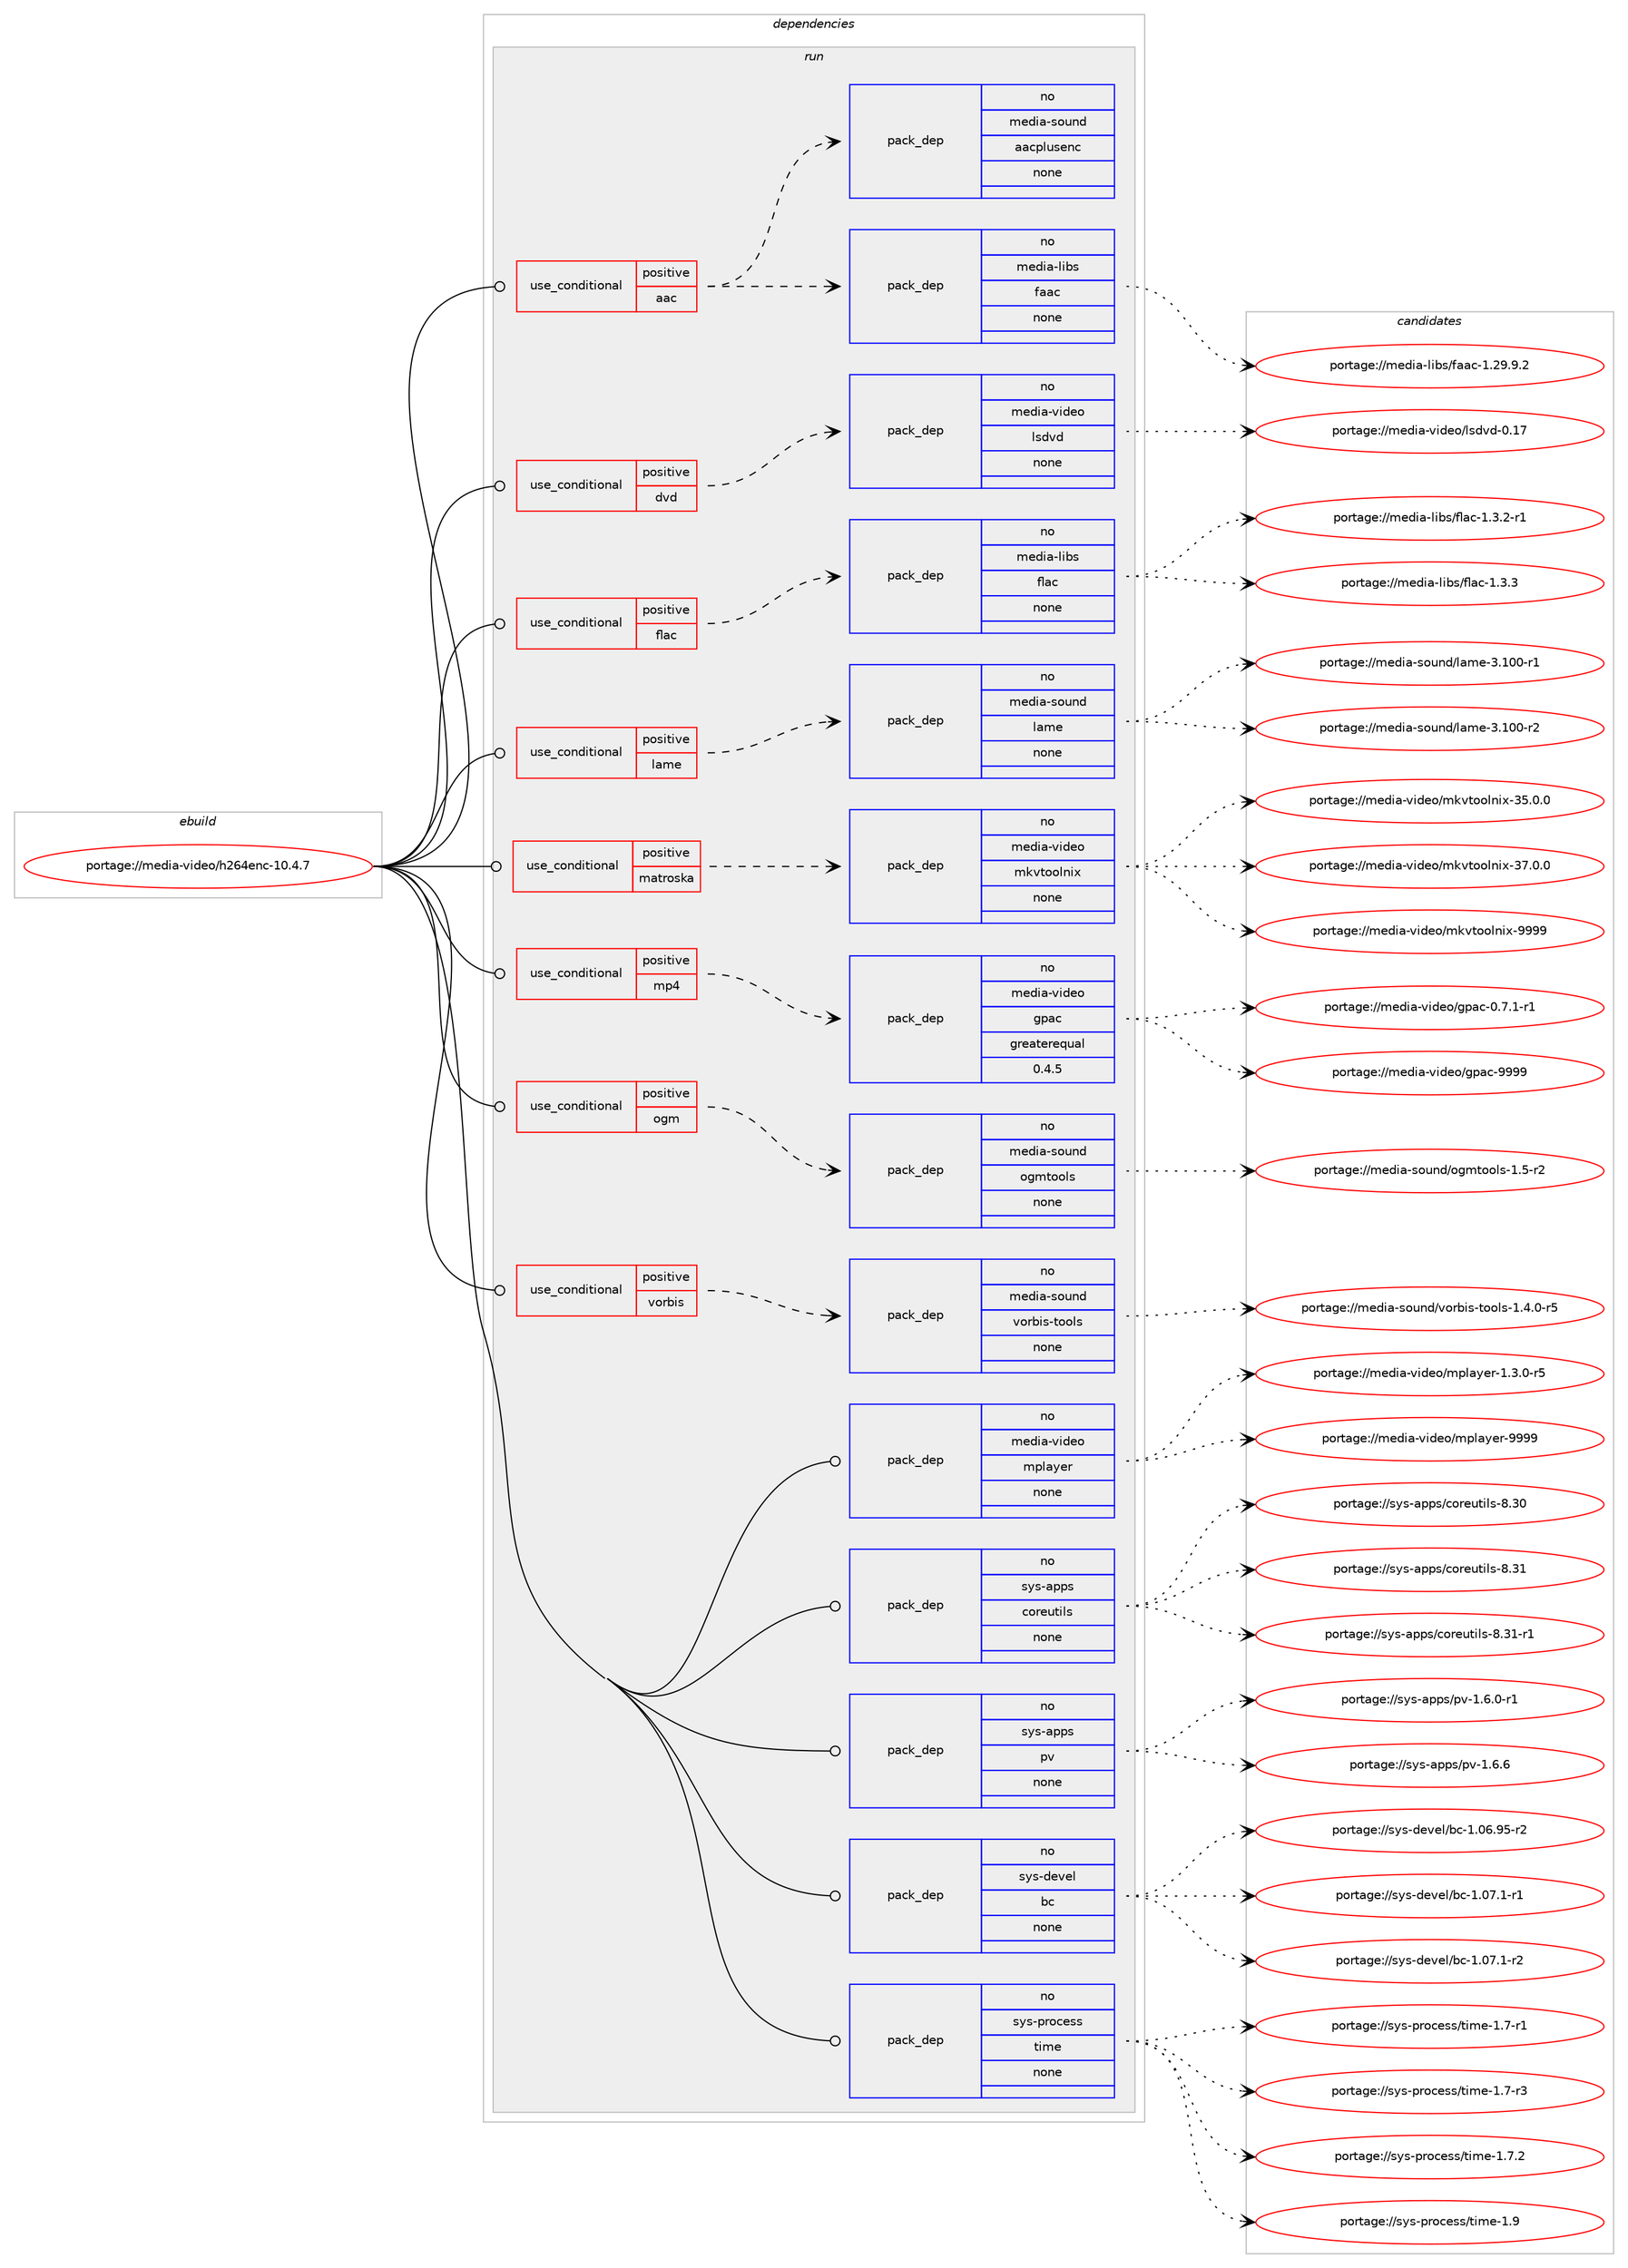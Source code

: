 digraph prolog {

# *************
# Graph options
# *************

newrank=true;
concentrate=true;
compound=true;
graph [rankdir=LR,fontname=Helvetica,fontsize=10,ranksep=1.5];#, ranksep=2.5, nodesep=0.2];
edge  [arrowhead=vee];
node  [fontname=Helvetica,fontsize=10];

# **********
# The ebuild
# **********

subgraph cluster_leftcol {
color=gray;
rank=same;
label=<<i>ebuild</i>>;
id [label="portage://media-video/h264enc-10.4.7", color=red, width=4, href="../media-video/h264enc-10.4.7.svg"];
}

# ****************
# The dependencies
# ****************

subgraph cluster_midcol {
color=gray;
label=<<i>dependencies</i>>;
subgraph cluster_compile {
fillcolor="#eeeeee";
style=filled;
label=<<i>compile</i>>;
}
subgraph cluster_compileandrun {
fillcolor="#eeeeee";
style=filled;
label=<<i>compile and run</i>>;
}
subgraph cluster_run {
fillcolor="#eeeeee";
style=filled;
label=<<i>run</i>>;
subgraph cond84795 {
dependency340528 [label=<<TABLE BORDER="0" CELLBORDER="1" CELLSPACING="0" CELLPADDING="4"><TR><TD ROWSPAN="3" CELLPADDING="10">use_conditional</TD></TR><TR><TD>positive</TD></TR><TR><TD>aac</TD></TR></TABLE>>, shape=none, color=red];
subgraph pack250156 {
dependency340529 [label=<<TABLE BORDER="0" CELLBORDER="1" CELLSPACING="0" CELLPADDING="4" WIDTH="220"><TR><TD ROWSPAN="6" CELLPADDING="30">pack_dep</TD></TR><TR><TD WIDTH="110">no</TD></TR><TR><TD>media-libs</TD></TR><TR><TD>faac</TD></TR><TR><TD>none</TD></TR><TR><TD></TD></TR></TABLE>>, shape=none, color=blue];
}
dependency340528:e -> dependency340529:w [weight=20,style="dashed",arrowhead="vee"];
subgraph pack250157 {
dependency340530 [label=<<TABLE BORDER="0" CELLBORDER="1" CELLSPACING="0" CELLPADDING="4" WIDTH="220"><TR><TD ROWSPAN="6" CELLPADDING="30">pack_dep</TD></TR><TR><TD WIDTH="110">no</TD></TR><TR><TD>media-sound</TD></TR><TR><TD>aacplusenc</TD></TR><TR><TD>none</TD></TR><TR><TD></TD></TR></TABLE>>, shape=none, color=blue];
}
dependency340528:e -> dependency340530:w [weight=20,style="dashed",arrowhead="vee"];
}
id:e -> dependency340528:w [weight=20,style="solid",arrowhead="odot"];
subgraph cond84796 {
dependency340531 [label=<<TABLE BORDER="0" CELLBORDER="1" CELLSPACING="0" CELLPADDING="4"><TR><TD ROWSPAN="3" CELLPADDING="10">use_conditional</TD></TR><TR><TD>positive</TD></TR><TR><TD>dvd</TD></TR></TABLE>>, shape=none, color=red];
subgraph pack250158 {
dependency340532 [label=<<TABLE BORDER="0" CELLBORDER="1" CELLSPACING="0" CELLPADDING="4" WIDTH="220"><TR><TD ROWSPAN="6" CELLPADDING="30">pack_dep</TD></TR><TR><TD WIDTH="110">no</TD></TR><TR><TD>media-video</TD></TR><TR><TD>lsdvd</TD></TR><TR><TD>none</TD></TR><TR><TD></TD></TR></TABLE>>, shape=none, color=blue];
}
dependency340531:e -> dependency340532:w [weight=20,style="dashed",arrowhead="vee"];
}
id:e -> dependency340531:w [weight=20,style="solid",arrowhead="odot"];
subgraph cond84797 {
dependency340533 [label=<<TABLE BORDER="0" CELLBORDER="1" CELLSPACING="0" CELLPADDING="4"><TR><TD ROWSPAN="3" CELLPADDING="10">use_conditional</TD></TR><TR><TD>positive</TD></TR><TR><TD>flac</TD></TR></TABLE>>, shape=none, color=red];
subgraph pack250159 {
dependency340534 [label=<<TABLE BORDER="0" CELLBORDER="1" CELLSPACING="0" CELLPADDING="4" WIDTH="220"><TR><TD ROWSPAN="6" CELLPADDING="30">pack_dep</TD></TR><TR><TD WIDTH="110">no</TD></TR><TR><TD>media-libs</TD></TR><TR><TD>flac</TD></TR><TR><TD>none</TD></TR><TR><TD></TD></TR></TABLE>>, shape=none, color=blue];
}
dependency340533:e -> dependency340534:w [weight=20,style="dashed",arrowhead="vee"];
}
id:e -> dependency340533:w [weight=20,style="solid",arrowhead="odot"];
subgraph cond84798 {
dependency340535 [label=<<TABLE BORDER="0" CELLBORDER="1" CELLSPACING="0" CELLPADDING="4"><TR><TD ROWSPAN="3" CELLPADDING="10">use_conditional</TD></TR><TR><TD>positive</TD></TR><TR><TD>lame</TD></TR></TABLE>>, shape=none, color=red];
subgraph pack250160 {
dependency340536 [label=<<TABLE BORDER="0" CELLBORDER="1" CELLSPACING="0" CELLPADDING="4" WIDTH="220"><TR><TD ROWSPAN="6" CELLPADDING="30">pack_dep</TD></TR><TR><TD WIDTH="110">no</TD></TR><TR><TD>media-sound</TD></TR><TR><TD>lame</TD></TR><TR><TD>none</TD></TR><TR><TD></TD></TR></TABLE>>, shape=none, color=blue];
}
dependency340535:e -> dependency340536:w [weight=20,style="dashed",arrowhead="vee"];
}
id:e -> dependency340535:w [weight=20,style="solid",arrowhead="odot"];
subgraph cond84799 {
dependency340537 [label=<<TABLE BORDER="0" CELLBORDER="1" CELLSPACING="0" CELLPADDING="4"><TR><TD ROWSPAN="3" CELLPADDING="10">use_conditional</TD></TR><TR><TD>positive</TD></TR><TR><TD>matroska</TD></TR></TABLE>>, shape=none, color=red];
subgraph pack250161 {
dependency340538 [label=<<TABLE BORDER="0" CELLBORDER="1" CELLSPACING="0" CELLPADDING="4" WIDTH="220"><TR><TD ROWSPAN="6" CELLPADDING="30">pack_dep</TD></TR><TR><TD WIDTH="110">no</TD></TR><TR><TD>media-video</TD></TR><TR><TD>mkvtoolnix</TD></TR><TR><TD>none</TD></TR><TR><TD></TD></TR></TABLE>>, shape=none, color=blue];
}
dependency340537:e -> dependency340538:w [weight=20,style="dashed",arrowhead="vee"];
}
id:e -> dependency340537:w [weight=20,style="solid",arrowhead="odot"];
subgraph cond84800 {
dependency340539 [label=<<TABLE BORDER="0" CELLBORDER="1" CELLSPACING="0" CELLPADDING="4"><TR><TD ROWSPAN="3" CELLPADDING="10">use_conditional</TD></TR><TR><TD>positive</TD></TR><TR><TD>mp4</TD></TR></TABLE>>, shape=none, color=red];
subgraph pack250162 {
dependency340540 [label=<<TABLE BORDER="0" CELLBORDER="1" CELLSPACING="0" CELLPADDING="4" WIDTH="220"><TR><TD ROWSPAN="6" CELLPADDING="30">pack_dep</TD></TR><TR><TD WIDTH="110">no</TD></TR><TR><TD>media-video</TD></TR><TR><TD>gpac</TD></TR><TR><TD>greaterequal</TD></TR><TR><TD>0.4.5</TD></TR></TABLE>>, shape=none, color=blue];
}
dependency340539:e -> dependency340540:w [weight=20,style="dashed",arrowhead="vee"];
}
id:e -> dependency340539:w [weight=20,style="solid",arrowhead="odot"];
subgraph cond84801 {
dependency340541 [label=<<TABLE BORDER="0" CELLBORDER="1" CELLSPACING="0" CELLPADDING="4"><TR><TD ROWSPAN="3" CELLPADDING="10">use_conditional</TD></TR><TR><TD>positive</TD></TR><TR><TD>ogm</TD></TR></TABLE>>, shape=none, color=red];
subgraph pack250163 {
dependency340542 [label=<<TABLE BORDER="0" CELLBORDER="1" CELLSPACING="0" CELLPADDING="4" WIDTH="220"><TR><TD ROWSPAN="6" CELLPADDING="30">pack_dep</TD></TR><TR><TD WIDTH="110">no</TD></TR><TR><TD>media-sound</TD></TR><TR><TD>ogmtools</TD></TR><TR><TD>none</TD></TR><TR><TD></TD></TR></TABLE>>, shape=none, color=blue];
}
dependency340541:e -> dependency340542:w [weight=20,style="dashed",arrowhead="vee"];
}
id:e -> dependency340541:w [weight=20,style="solid",arrowhead="odot"];
subgraph cond84802 {
dependency340543 [label=<<TABLE BORDER="0" CELLBORDER="1" CELLSPACING="0" CELLPADDING="4"><TR><TD ROWSPAN="3" CELLPADDING="10">use_conditional</TD></TR><TR><TD>positive</TD></TR><TR><TD>vorbis</TD></TR></TABLE>>, shape=none, color=red];
subgraph pack250164 {
dependency340544 [label=<<TABLE BORDER="0" CELLBORDER="1" CELLSPACING="0" CELLPADDING="4" WIDTH="220"><TR><TD ROWSPAN="6" CELLPADDING="30">pack_dep</TD></TR><TR><TD WIDTH="110">no</TD></TR><TR><TD>media-sound</TD></TR><TR><TD>vorbis-tools</TD></TR><TR><TD>none</TD></TR><TR><TD></TD></TR></TABLE>>, shape=none, color=blue];
}
dependency340543:e -> dependency340544:w [weight=20,style="dashed",arrowhead="vee"];
}
id:e -> dependency340543:w [weight=20,style="solid",arrowhead="odot"];
subgraph pack250165 {
dependency340545 [label=<<TABLE BORDER="0" CELLBORDER="1" CELLSPACING="0" CELLPADDING="4" WIDTH="220"><TR><TD ROWSPAN="6" CELLPADDING="30">pack_dep</TD></TR><TR><TD WIDTH="110">no</TD></TR><TR><TD>media-video</TD></TR><TR><TD>mplayer</TD></TR><TR><TD>none</TD></TR><TR><TD></TD></TR></TABLE>>, shape=none, color=blue];
}
id:e -> dependency340545:w [weight=20,style="solid",arrowhead="odot"];
subgraph pack250166 {
dependency340546 [label=<<TABLE BORDER="0" CELLBORDER="1" CELLSPACING="0" CELLPADDING="4" WIDTH="220"><TR><TD ROWSPAN="6" CELLPADDING="30">pack_dep</TD></TR><TR><TD WIDTH="110">no</TD></TR><TR><TD>sys-apps</TD></TR><TR><TD>coreutils</TD></TR><TR><TD>none</TD></TR><TR><TD></TD></TR></TABLE>>, shape=none, color=blue];
}
id:e -> dependency340546:w [weight=20,style="solid",arrowhead="odot"];
subgraph pack250167 {
dependency340547 [label=<<TABLE BORDER="0" CELLBORDER="1" CELLSPACING="0" CELLPADDING="4" WIDTH="220"><TR><TD ROWSPAN="6" CELLPADDING="30">pack_dep</TD></TR><TR><TD WIDTH="110">no</TD></TR><TR><TD>sys-apps</TD></TR><TR><TD>pv</TD></TR><TR><TD>none</TD></TR><TR><TD></TD></TR></TABLE>>, shape=none, color=blue];
}
id:e -> dependency340547:w [weight=20,style="solid",arrowhead="odot"];
subgraph pack250168 {
dependency340548 [label=<<TABLE BORDER="0" CELLBORDER="1" CELLSPACING="0" CELLPADDING="4" WIDTH="220"><TR><TD ROWSPAN="6" CELLPADDING="30">pack_dep</TD></TR><TR><TD WIDTH="110">no</TD></TR><TR><TD>sys-devel</TD></TR><TR><TD>bc</TD></TR><TR><TD>none</TD></TR><TR><TD></TD></TR></TABLE>>, shape=none, color=blue];
}
id:e -> dependency340548:w [weight=20,style="solid",arrowhead="odot"];
subgraph pack250169 {
dependency340549 [label=<<TABLE BORDER="0" CELLBORDER="1" CELLSPACING="0" CELLPADDING="4" WIDTH="220"><TR><TD ROWSPAN="6" CELLPADDING="30">pack_dep</TD></TR><TR><TD WIDTH="110">no</TD></TR><TR><TD>sys-process</TD></TR><TR><TD>time</TD></TR><TR><TD>none</TD></TR><TR><TD></TD></TR></TABLE>>, shape=none, color=blue];
}
id:e -> dependency340549:w [weight=20,style="solid",arrowhead="odot"];
}
}

# **************
# The candidates
# **************

subgraph cluster_choices {
rank=same;
color=gray;
label=<<i>candidates</i>>;

subgraph choice250156 {
color=black;
nodesep=1;
choiceportage10910110010597451081059811547102979799454946505746574650 [label="portage://media-libs/faac-1.29.9.2", color=red, width=4,href="../media-libs/faac-1.29.9.2.svg"];
dependency340529:e -> choiceportage10910110010597451081059811547102979799454946505746574650:w [style=dotted,weight="100"];
}
subgraph choice250157 {
color=black;
nodesep=1;
}
subgraph choice250158 {
color=black;
nodesep=1;
choiceportage1091011001059745118105100101111471081151001181004548464955 [label="portage://media-video/lsdvd-0.17", color=red, width=4,href="../media-video/lsdvd-0.17.svg"];
dependency340532:e -> choiceportage1091011001059745118105100101111471081151001181004548464955:w [style=dotted,weight="100"];
}
subgraph choice250159 {
color=black;
nodesep=1;
choiceportage1091011001059745108105981154710210897994549465146504511449 [label="portage://media-libs/flac-1.3.2-r1", color=red, width=4,href="../media-libs/flac-1.3.2-r1.svg"];
choiceportage109101100105974510810598115471021089799454946514651 [label="portage://media-libs/flac-1.3.3", color=red, width=4,href="../media-libs/flac-1.3.3.svg"];
dependency340534:e -> choiceportage1091011001059745108105981154710210897994549465146504511449:w [style=dotted,weight="100"];
dependency340534:e -> choiceportage109101100105974510810598115471021089799454946514651:w [style=dotted,weight="100"];
}
subgraph choice250160 {
color=black;
nodesep=1;
choiceportage109101100105974511511111711010047108971091014551464948484511449 [label="portage://media-sound/lame-3.100-r1", color=red, width=4,href="../media-sound/lame-3.100-r1.svg"];
choiceportage109101100105974511511111711010047108971091014551464948484511450 [label="portage://media-sound/lame-3.100-r2", color=red, width=4,href="../media-sound/lame-3.100-r2.svg"];
dependency340536:e -> choiceportage109101100105974511511111711010047108971091014551464948484511449:w [style=dotted,weight="100"];
dependency340536:e -> choiceportage109101100105974511511111711010047108971091014551464948484511450:w [style=dotted,weight="100"];
}
subgraph choice250161 {
color=black;
nodesep=1;
choiceportage10910110010597451181051001011114710910711811611111110811010512045515346484648 [label="portage://media-video/mkvtoolnix-35.0.0", color=red, width=4,href="../media-video/mkvtoolnix-35.0.0.svg"];
choiceportage10910110010597451181051001011114710910711811611111110811010512045515546484648 [label="portage://media-video/mkvtoolnix-37.0.0", color=red, width=4,href="../media-video/mkvtoolnix-37.0.0.svg"];
choiceportage1091011001059745118105100101111471091071181161111111081101051204557575757 [label="portage://media-video/mkvtoolnix-9999", color=red, width=4,href="../media-video/mkvtoolnix-9999.svg"];
dependency340538:e -> choiceportage10910110010597451181051001011114710910711811611111110811010512045515346484648:w [style=dotted,weight="100"];
dependency340538:e -> choiceportage10910110010597451181051001011114710910711811611111110811010512045515546484648:w [style=dotted,weight="100"];
dependency340538:e -> choiceportage1091011001059745118105100101111471091071181161111111081101051204557575757:w [style=dotted,weight="100"];
}
subgraph choice250162 {
color=black;
nodesep=1;
choiceportage10910110010597451181051001011114710311297994548465546494511449 [label="portage://media-video/gpac-0.7.1-r1", color=red, width=4,href="../media-video/gpac-0.7.1-r1.svg"];
choiceportage10910110010597451181051001011114710311297994557575757 [label="portage://media-video/gpac-9999", color=red, width=4,href="../media-video/gpac-9999.svg"];
dependency340540:e -> choiceportage10910110010597451181051001011114710311297994548465546494511449:w [style=dotted,weight="100"];
dependency340540:e -> choiceportage10910110010597451181051001011114710311297994557575757:w [style=dotted,weight="100"];
}
subgraph choice250163 {
color=black;
nodesep=1;
choiceportage109101100105974511511111711010047111103109116111111108115454946534511450 [label="portage://media-sound/ogmtools-1.5-r2", color=red, width=4,href="../media-sound/ogmtools-1.5-r2.svg"];
dependency340542:e -> choiceportage109101100105974511511111711010047111103109116111111108115454946534511450:w [style=dotted,weight="100"];
}
subgraph choice250164 {
color=black;
nodesep=1;
choiceportage10910110010597451151111171101004711811111498105115451161111111081154549465246484511453 [label="portage://media-sound/vorbis-tools-1.4.0-r5", color=red, width=4,href="../media-sound/vorbis-tools-1.4.0-r5.svg"];
dependency340544:e -> choiceportage10910110010597451151111171101004711811111498105115451161111111081154549465246484511453:w [style=dotted,weight="100"];
}
subgraph choice250165 {
color=black;
nodesep=1;
choiceportage109101100105974511810510010111147109112108971211011144549465146484511453 [label="portage://media-video/mplayer-1.3.0-r5", color=red, width=4,href="../media-video/mplayer-1.3.0-r5.svg"];
choiceportage109101100105974511810510010111147109112108971211011144557575757 [label="portage://media-video/mplayer-9999", color=red, width=4,href="../media-video/mplayer-9999.svg"];
dependency340545:e -> choiceportage109101100105974511810510010111147109112108971211011144549465146484511453:w [style=dotted,weight="100"];
dependency340545:e -> choiceportage109101100105974511810510010111147109112108971211011144557575757:w [style=dotted,weight="100"];
}
subgraph choice250166 {
color=black;
nodesep=1;
choiceportage115121115459711211211547991111141011171161051081154556465148 [label="portage://sys-apps/coreutils-8.30", color=red, width=4,href="../sys-apps/coreutils-8.30.svg"];
choiceportage115121115459711211211547991111141011171161051081154556465149 [label="portage://sys-apps/coreutils-8.31", color=red, width=4,href="../sys-apps/coreutils-8.31.svg"];
choiceportage1151211154597112112115479911111410111711610510811545564651494511449 [label="portage://sys-apps/coreutils-8.31-r1", color=red, width=4,href="../sys-apps/coreutils-8.31-r1.svg"];
dependency340546:e -> choiceportage115121115459711211211547991111141011171161051081154556465148:w [style=dotted,weight="100"];
dependency340546:e -> choiceportage115121115459711211211547991111141011171161051081154556465149:w [style=dotted,weight="100"];
dependency340546:e -> choiceportage1151211154597112112115479911111410111711610510811545564651494511449:w [style=dotted,weight="100"];
}
subgraph choice250167 {
color=black;
nodesep=1;
choiceportage1151211154597112112115471121184549465446484511449 [label="portage://sys-apps/pv-1.6.0-r1", color=red, width=4,href="../sys-apps/pv-1.6.0-r1.svg"];
choiceportage115121115459711211211547112118454946544654 [label="portage://sys-apps/pv-1.6.6", color=red, width=4,href="../sys-apps/pv-1.6.6.svg"];
dependency340547:e -> choiceportage1151211154597112112115471121184549465446484511449:w [style=dotted,weight="100"];
dependency340547:e -> choiceportage115121115459711211211547112118454946544654:w [style=dotted,weight="100"];
}
subgraph choice250168 {
color=black;
nodesep=1;
choiceportage1151211154510010111810110847989945494648544657534511450 [label="portage://sys-devel/bc-1.06.95-r2", color=red, width=4,href="../sys-devel/bc-1.06.95-r2.svg"];
choiceportage11512111545100101118101108479899454946485546494511449 [label="portage://sys-devel/bc-1.07.1-r1", color=red, width=4,href="../sys-devel/bc-1.07.1-r1.svg"];
choiceportage11512111545100101118101108479899454946485546494511450 [label="portage://sys-devel/bc-1.07.1-r2", color=red, width=4,href="../sys-devel/bc-1.07.1-r2.svg"];
dependency340548:e -> choiceportage1151211154510010111810110847989945494648544657534511450:w [style=dotted,weight="100"];
dependency340548:e -> choiceportage11512111545100101118101108479899454946485546494511449:w [style=dotted,weight="100"];
dependency340548:e -> choiceportage11512111545100101118101108479899454946485546494511450:w [style=dotted,weight="100"];
}
subgraph choice250169 {
color=black;
nodesep=1;
choiceportage115121115451121141119910111511547116105109101454946554511449 [label="portage://sys-process/time-1.7-r1", color=red, width=4,href="../sys-process/time-1.7-r1.svg"];
choiceportage115121115451121141119910111511547116105109101454946554511451 [label="portage://sys-process/time-1.7-r3", color=red, width=4,href="../sys-process/time-1.7-r3.svg"];
choiceportage115121115451121141119910111511547116105109101454946554650 [label="portage://sys-process/time-1.7.2", color=red, width=4,href="../sys-process/time-1.7.2.svg"];
choiceportage11512111545112114111991011151154711610510910145494657 [label="portage://sys-process/time-1.9", color=red, width=4,href="../sys-process/time-1.9.svg"];
dependency340549:e -> choiceportage115121115451121141119910111511547116105109101454946554511449:w [style=dotted,weight="100"];
dependency340549:e -> choiceportage115121115451121141119910111511547116105109101454946554511451:w [style=dotted,weight="100"];
dependency340549:e -> choiceportage115121115451121141119910111511547116105109101454946554650:w [style=dotted,weight="100"];
dependency340549:e -> choiceportage11512111545112114111991011151154711610510910145494657:w [style=dotted,weight="100"];
}
}

}
